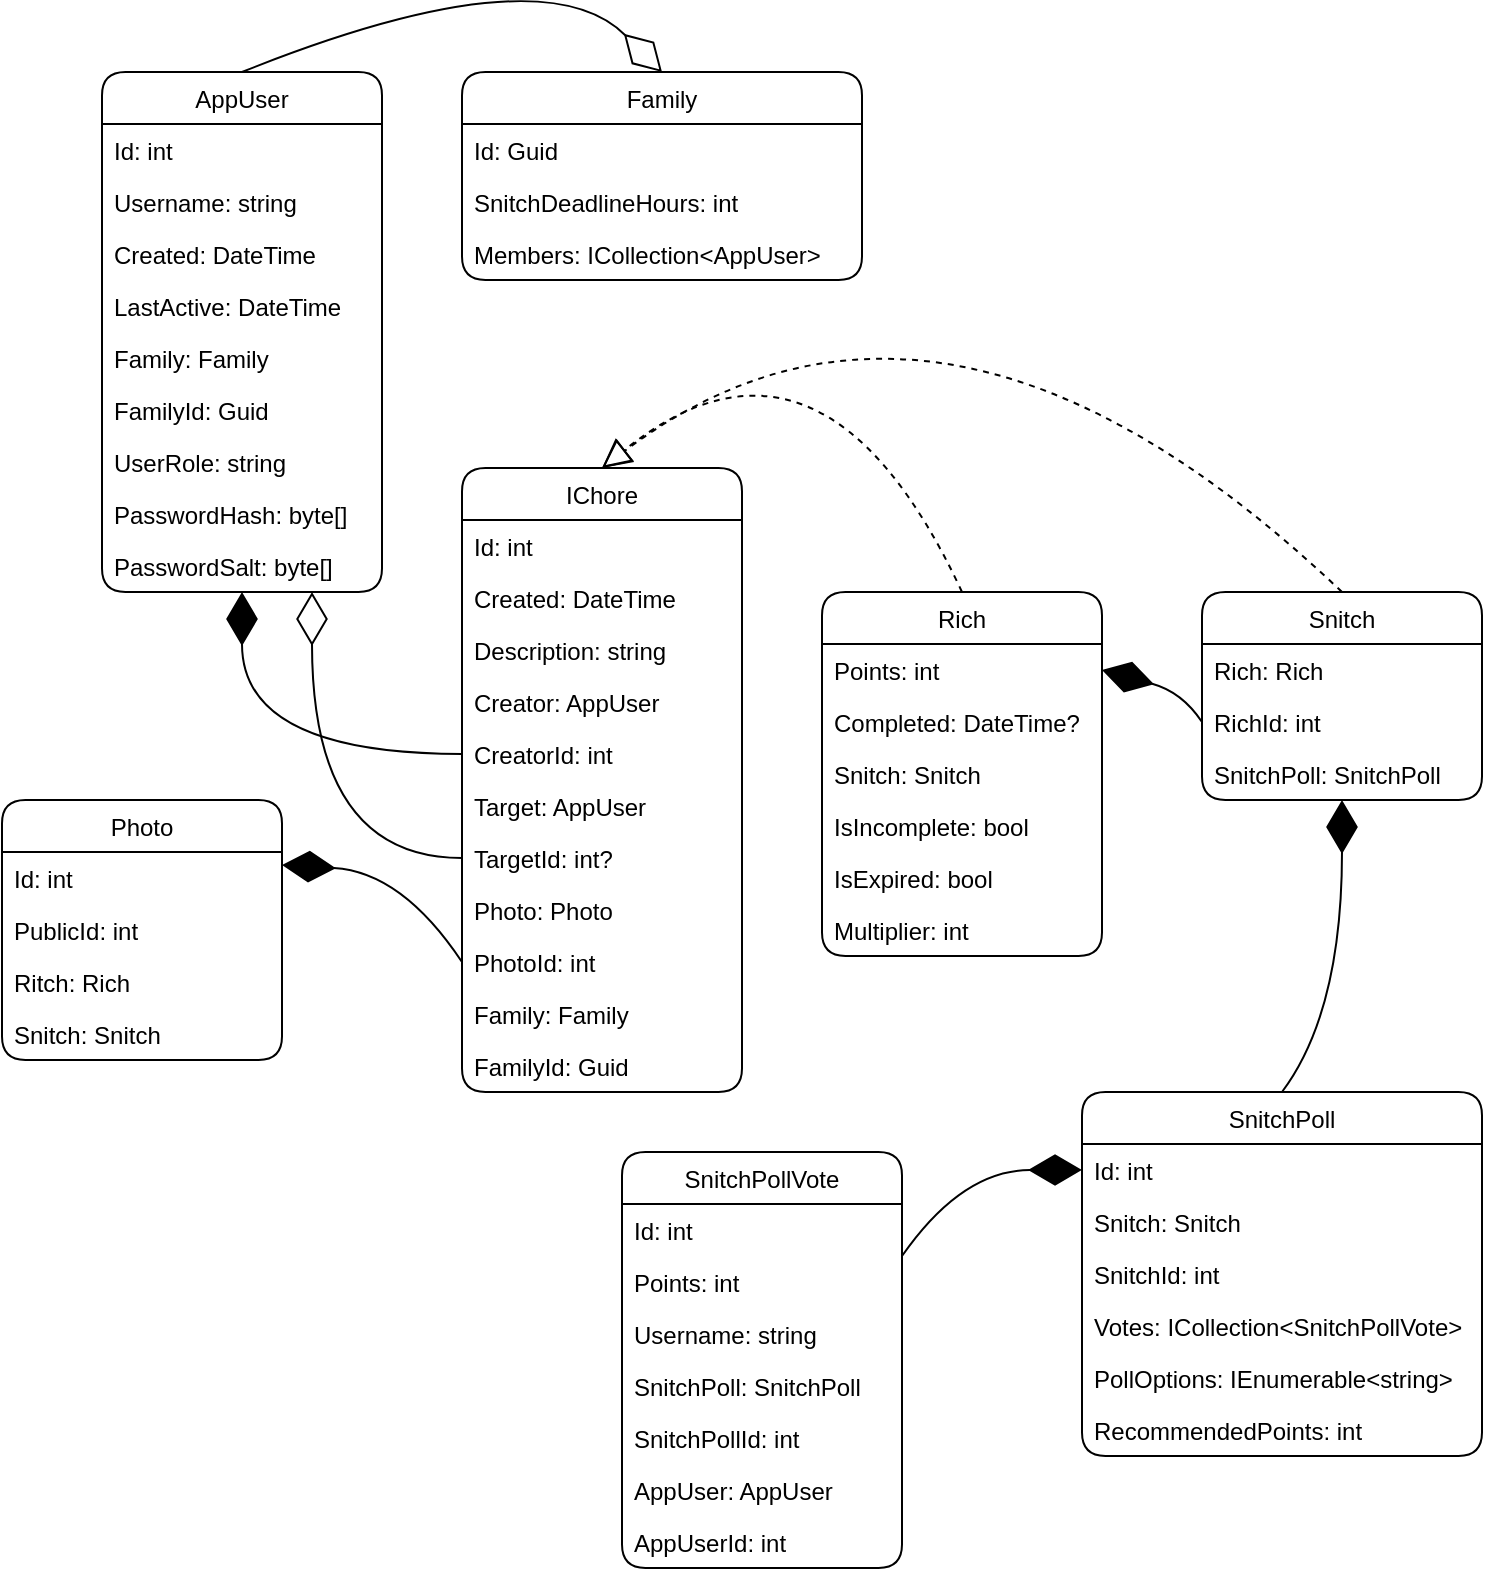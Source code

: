 <mxfile>
    <diagram id="dOdrnFnffW-3Z5tTkbv8" name="Page-1">
        <mxGraphModel dx="161" dy="92" grid="1" gridSize="10" guides="1" tooltips="1" connect="1" arrows="1" fold="1" page="1" pageScale="1" pageWidth="1169" pageHeight="827" math="0" shadow="0">
            <root>
                <mxCell id="0"/>
                <mxCell id="1" parent="0"/>
                <mxCell id="2" value="AppUser" style="swimlane;fontStyle=0;childLayout=stackLayout;horizontal=1;startSize=26;horizontalStack=0;resizeParent=1;resizeParentMax=0;resizeLast=0;collapsible=0;marginBottom=0;expand=1;editable=1;allowArrows=1;rounded=1;" parent="1" vertex="1">
                    <mxGeometry x="160" y="60" width="140" height="260" as="geometry"/>
                </mxCell>
                <mxCell id="3" value="Id: int" style="text;align=left;verticalAlign=top;spacingLeft=4;spacingRight=4;overflow=hidden;rotatable=0;points=[[0,0.5],[1,0.5]];portConstraint=eastwest;expand=1;editable=1;allowArrows=1;rounded=1;" parent="2" vertex="1">
                    <mxGeometry y="26" width="140" height="26" as="geometry"/>
                </mxCell>
                <mxCell id="24" value="Username: string" style="text;align=left;verticalAlign=top;spacingLeft=4;spacingRight=4;overflow=hidden;rotatable=0;points=[[0,0.5],[1,0.5]];portConstraint=eastwest;rounded=1;" parent="2" vertex="1">
                    <mxGeometry y="52" width="140" height="26" as="geometry"/>
                </mxCell>
                <mxCell id="25" value="Created: DateTime" style="text;align=left;verticalAlign=top;spacingLeft=4;spacingRight=4;overflow=hidden;rotatable=0;points=[[0,0.5],[1,0.5]];portConstraint=eastwest;rounded=1;" parent="2" vertex="1">
                    <mxGeometry y="78" width="140" height="26" as="geometry"/>
                </mxCell>
                <mxCell id="26" value="LastActive: DateTime" style="text;align=left;verticalAlign=top;spacingLeft=4;spacingRight=4;overflow=hidden;rotatable=0;points=[[0,0.5],[1,0.5]];portConstraint=eastwest;rounded=1;" parent="2" vertex="1">
                    <mxGeometry y="104" width="140" height="26" as="geometry"/>
                </mxCell>
                <mxCell id="27" value="Family: Family" style="text;align=left;verticalAlign=top;spacingLeft=4;spacingRight=4;overflow=hidden;rotatable=0;points=[[0,0.5],[1,0.5]];portConstraint=eastwest;rounded=1;" parent="2" vertex="1">
                    <mxGeometry y="130" width="140" height="26" as="geometry"/>
                </mxCell>
                <mxCell id="28" value="FamilyId: Guid" style="text;align=left;verticalAlign=top;spacingLeft=4;spacingRight=4;overflow=hidden;rotatable=0;points=[[0,0.5],[1,0.5]];portConstraint=eastwest;rounded=1;" parent="2" vertex="1">
                    <mxGeometry y="156" width="140" height="26" as="geometry"/>
                </mxCell>
                <mxCell id="29" value="UserRole: string" style="text;align=left;verticalAlign=top;spacingLeft=4;spacingRight=4;overflow=hidden;rotatable=0;points=[[0,0.5],[1,0.5]];portConstraint=eastwest;rounded=1;" parent="2" vertex="1">
                    <mxGeometry y="182" width="140" height="26" as="geometry"/>
                </mxCell>
                <mxCell id="30" value="PasswordHash: byte[]" style="text;align=left;verticalAlign=top;spacingLeft=4;spacingRight=4;overflow=hidden;rotatable=0;points=[[0,0.5],[1,0.5]];portConstraint=eastwest;rounded=1;" parent="2" vertex="1">
                    <mxGeometry y="208" width="140" height="26" as="geometry"/>
                </mxCell>
                <mxCell id="31" value="PasswordSalt: byte[]" style="text;align=left;verticalAlign=top;spacingLeft=4;spacingRight=4;overflow=hidden;rotatable=0;points=[[0,0.5],[1,0.5]];portConstraint=eastwest;rounded=1;" parent="2" vertex="1">
                    <mxGeometry y="234" width="140" height="26" as="geometry"/>
                </mxCell>
                <mxCell id="6" value="IChore" style="swimlane;fontStyle=0;childLayout=stackLayout;horizontal=1;startSize=26;horizontalStack=0;resizeParent=1;resizeParentMax=0;resizeLast=0;collapsible=0;marginBottom=0;expand=1;editable=1;allowArrows=1;rounded=1;" parent="1" vertex="1">
                    <mxGeometry x="340" y="258" width="140" height="312" as="geometry"/>
                </mxCell>
                <mxCell id="7" value="Id: int" style="text;align=left;verticalAlign=top;spacingLeft=4;spacingRight=4;overflow=hidden;rotatable=0;points=[[0,0.5],[1,0.5]];portConstraint=eastwest;expand=1;editable=1;allowArrows=1;rounded=1;" parent="6" vertex="1">
                    <mxGeometry y="26" width="140" height="26" as="geometry"/>
                </mxCell>
                <mxCell id="32" value="Created: DateTime" style="text;align=left;verticalAlign=top;spacingLeft=4;spacingRight=4;overflow=hidden;rotatable=0;points=[[0,0.5],[1,0.5]];portConstraint=eastwest;rounded=1;" parent="6" vertex="1">
                    <mxGeometry y="52" width="140" height="26" as="geometry"/>
                </mxCell>
                <mxCell id="33" value="Description: string" style="text;align=left;verticalAlign=top;spacingLeft=4;spacingRight=4;overflow=hidden;rotatable=0;points=[[0,0.5],[1,0.5]];portConstraint=eastwest;rounded=1;" parent="6" vertex="1">
                    <mxGeometry y="78" width="140" height="26" as="geometry"/>
                </mxCell>
                <mxCell id="34" value="Creator: AppUser" style="text;align=left;verticalAlign=top;spacingLeft=4;spacingRight=4;overflow=hidden;rotatable=0;points=[[0,0.5],[1,0.5]];portConstraint=eastwest;rounded=1;" parent="6" vertex="1">
                    <mxGeometry y="104" width="140" height="26" as="geometry"/>
                </mxCell>
                <mxCell id="35" value="CreatorId: int" style="text;align=left;verticalAlign=top;spacingLeft=4;spacingRight=4;overflow=hidden;rotatable=0;points=[[0,0.5],[1,0.5]];portConstraint=eastwest;rounded=1;" parent="6" vertex="1">
                    <mxGeometry y="130" width="140" height="26" as="geometry"/>
                </mxCell>
                <mxCell id="36" value="Target: AppUser" style="text;align=left;verticalAlign=top;spacingLeft=4;spacingRight=4;overflow=hidden;rotatable=0;points=[[0,0.5],[1,0.5]];portConstraint=eastwest;rounded=1;" parent="6" vertex="1">
                    <mxGeometry y="156" width="140" height="26" as="geometry"/>
                </mxCell>
                <mxCell id="37" value="TargetId: int?" style="text;align=left;verticalAlign=top;spacingLeft=4;spacingRight=4;overflow=hidden;rotatable=0;points=[[0,0.5],[1,0.5]];portConstraint=eastwest;rounded=1;" parent="6" vertex="1">
                    <mxGeometry y="182" width="140" height="26" as="geometry"/>
                </mxCell>
                <mxCell id="38" value="Photo: Photo" style="text;align=left;verticalAlign=top;spacingLeft=4;spacingRight=4;overflow=hidden;rotatable=0;points=[[0,0.5],[1,0.5]];portConstraint=eastwest;rounded=1;" parent="6" vertex="1">
                    <mxGeometry y="208" width="140" height="26" as="geometry"/>
                </mxCell>
                <mxCell id="23" value="PhotoId: int" style="text;align=left;verticalAlign=top;spacingLeft=4;spacingRight=4;overflow=hidden;rotatable=0;points=[[0,0.5],[1,0.5]];portConstraint=eastwest;rounded=1;" parent="6" vertex="1">
                    <mxGeometry y="234" width="140" height="26" as="geometry"/>
                </mxCell>
                <mxCell id="39" value="Family: Family" style="text;align=left;verticalAlign=top;spacingLeft=4;spacingRight=4;overflow=hidden;rotatable=0;points=[[0,0.5],[1,0.5]];portConstraint=eastwest;rounded=1;" parent="6" vertex="1">
                    <mxGeometry y="260" width="140" height="26" as="geometry"/>
                </mxCell>
                <mxCell id="40" value="FamilyId: Guid" style="text;align=left;verticalAlign=top;spacingLeft=4;spacingRight=4;overflow=hidden;rotatable=0;points=[[0,0.5],[1,0.5]];portConstraint=eastwest;rounded=1;" parent="6" vertex="1">
                    <mxGeometry y="286" width="140" height="26" as="geometry"/>
                </mxCell>
                <mxCell id="8" value="Family" style="swimlane;fontStyle=0;childLayout=stackLayout;horizontal=1;startSize=26;horizontalStack=0;resizeParent=1;resizeParentMax=0;resizeLast=0;collapsible=0;marginBottom=0;expand=1;editable=1;allowArrows=1;rounded=1;" parent="1" vertex="1">
                    <mxGeometry x="340" y="60" width="200" height="104" as="geometry"/>
                </mxCell>
                <mxCell id="9" value="Id: Guid" style="text;align=left;verticalAlign=top;spacingLeft=4;spacingRight=4;overflow=hidden;rotatable=0;points=[[0,0.5],[1,0.5]];portConstraint=eastwest;expand=1;editable=1;allowArrows=1;rounded=1;" parent="8" vertex="1">
                    <mxGeometry y="26" width="200" height="26" as="geometry"/>
                </mxCell>
                <mxCell id="41" value="SnitchDeadlineHours: int" style="text;align=left;verticalAlign=top;spacingLeft=4;spacingRight=4;overflow=hidden;rotatable=0;points=[[0,0.5],[1,0.5]];portConstraint=eastwest;rounded=1;" parent="8" vertex="1">
                    <mxGeometry y="52" width="200" height="26" as="geometry"/>
                </mxCell>
                <mxCell id="42" value="Members: ICollection&lt;AppUser&gt;" style="text;align=left;verticalAlign=top;spacingLeft=4;spacingRight=4;overflow=hidden;rotatable=0;points=[[0,0.5],[1,0.5]];portConstraint=eastwest;rounded=1;" parent="8" vertex="1">
                    <mxGeometry y="78" width="200" height="26" as="geometry"/>
                </mxCell>
                <mxCell id="10" value="Photo" style="swimlane;fontStyle=0;childLayout=stackLayout;horizontal=1;startSize=26;horizontalStack=0;resizeParent=1;resizeParentMax=0;resizeLast=0;collapsible=0;marginBottom=0;expand=1;editable=1;allowArrows=1;rounded=1;" parent="1" vertex="1">
                    <mxGeometry x="110" y="424" width="140" height="130" as="geometry"/>
                </mxCell>
                <mxCell id="11" value="Id: int" style="text;align=left;verticalAlign=top;spacingLeft=4;spacingRight=4;overflow=hidden;rotatable=0;points=[[0,0.5],[1,0.5]];portConstraint=eastwest;expand=1;editable=1;allowArrows=1;rounded=1;" parent="10" vertex="1">
                    <mxGeometry y="26" width="140" height="26" as="geometry"/>
                </mxCell>
                <mxCell id="21" value="PublicId: int" style="text;align=left;verticalAlign=top;spacingLeft=4;spacingRight=4;overflow=hidden;rotatable=0;points=[[0,0.5],[1,0.5]];portConstraint=eastwest;rounded=1;" parent="10" vertex="1">
                    <mxGeometry y="52" width="140" height="26" as="geometry"/>
                </mxCell>
                <mxCell id="22" value="Ritch: Rich" style="text;align=left;verticalAlign=top;spacingLeft=4;spacingRight=4;overflow=hidden;rotatable=0;points=[[0,0.5],[1,0.5]];portConstraint=eastwest;rounded=1;" parent="10" vertex="1">
                    <mxGeometry y="78" width="140" height="26" as="geometry"/>
                </mxCell>
                <mxCell id="88" value="Snitch: Snitch" style="text;align=left;verticalAlign=top;spacingLeft=4;spacingRight=4;overflow=hidden;rotatable=0;points=[[0,0.5],[1,0.5]];portConstraint=eastwest;rounded=1;" vertex="1" parent="10">
                    <mxGeometry y="104" width="140" height="26" as="geometry"/>
                </mxCell>
                <mxCell id="12" value="Rich" style="swimlane;fontStyle=0;childLayout=stackLayout;horizontal=1;startSize=26;horizontalStack=0;resizeParent=1;resizeParentMax=0;resizeLast=0;collapsible=0;marginBottom=0;expand=1;editable=1;allowArrows=1;rounded=1;" parent="1" vertex="1">
                    <mxGeometry x="520" y="320" width="140" height="182" as="geometry"/>
                </mxCell>
                <mxCell id="13" value="Points: int" style="text;align=left;verticalAlign=top;spacingLeft=4;spacingRight=4;overflow=hidden;rotatable=0;points=[[0,0.5],[1,0.5]];portConstraint=eastwest;expand=1;editable=1;allowArrows=1;rounded=1;" parent="12" vertex="1">
                    <mxGeometry y="26" width="140" height="26" as="geometry"/>
                </mxCell>
                <mxCell id="45" value="Completed: DateTime?" style="text;align=left;verticalAlign=top;spacingLeft=4;spacingRight=4;overflow=hidden;rotatable=0;points=[[0,0.5],[1,0.5]];portConstraint=eastwest;rounded=1;" parent="12" vertex="1">
                    <mxGeometry y="52" width="140" height="26" as="geometry"/>
                </mxCell>
                <mxCell id="46" value="Snitch: Snitch" style="text;align=left;verticalAlign=top;spacingLeft=4;spacingRight=4;overflow=hidden;rotatable=0;points=[[0,0.5],[1,0.5]];portConstraint=eastwest;rounded=1;" parent="12" vertex="1">
                    <mxGeometry y="78" width="140" height="26" as="geometry"/>
                </mxCell>
                <mxCell id="47" value="IsIncomplete: bool" style="text;align=left;verticalAlign=top;spacingLeft=4;spacingRight=4;overflow=hidden;rotatable=0;points=[[0,0.5],[1,0.5]];portConstraint=eastwest;rounded=1;" parent="12" vertex="1">
                    <mxGeometry y="104" width="140" height="26" as="geometry"/>
                </mxCell>
                <mxCell id="48" value="IsExpired: bool" style="text;align=left;verticalAlign=top;spacingLeft=4;spacingRight=4;overflow=hidden;rotatable=0;points=[[0,0.5],[1,0.5]];portConstraint=eastwest;rounded=1;" parent="12" vertex="1">
                    <mxGeometry y="130" width="140" height="26" as="geometry"/>
                </mxCell>
                <mxCell id="49" value="Multiplier: int" style="text;align=left;verticalAlign=top;spacingLeft=4;spacingRight=4;overflow=hidden;rotatable=0;points=[[0,0.5],[1,0.5]];portConstraint=eastwest;rounded=1;" parent="12" vertex="1">
                    <mxGeometry y="156" width="140" height="26" as="geometry"/>
                </mxCell>
                <mxCell id="14" value="Snitch" style="swimlane;fontStyle=0;childLayout=stackLayout;horizontal=1;startSize=26;horizontalStack=0;resizeParent=1;resizeParentMax=0;resizeLast=0;collapsible=0;marginBottom=0;expand=1;editable=1;allowArrows=1;rounded=1;" parent="1" vertex="1">
                    <mxGeometry x="710" y="320" width="140" height="104" as="geometry"/>
                </mxCell>
                <mxCell id="15" value="Rich: Rich" style="text;align=left;verticalAlign=top;spacingLeft=4;spacingRight=4;overflow=hidden;rotatable=0;points=[[0,0.5],[1,0.5]];portConstraint=eastwest;expand=1;editable=1;allowArrows=1;rounded=1;" parent="14" vertex="1">
                    <mxGeometry y="26" width="140" height="26" as="geometry"/>
                </mxCell>
                <mxCell id="43" value="RichId: int" style="text;align=left;verticalAlign=top;spacingLeft=4;spacingRight=4;overflow=hidden;rotatable=0;points=[[0,0.5],[1,0.5]];portConstraint=eastwest;rounded=1;" parent="14" vertex="1">
                    <mxGeometry y="52" width="140" height="26" as="geometry"/>
                </mxCell>
                <mxCell id="44" value="SnitchPoll: SnitchPoll" style="text;align=left;verticalAlign=top;spacingLeft=4;spacingRight=4;overflow=hidden;rotatable=0;points=[[0,0.5],[1,0.5]];portConstraint=eastwest;rounded=1;" parent="14" vertex="1">
                    <mxGeometry y="78" width="140" height="26" as="geometry"/>
                </mxCell>
                <mxCell id="17" value="SnitchPoll" style="swimlane;fontStyle=0;childLayout=stackLayout;horizontal=1;startSize=26;horizontalStack=0;resizeParent=1;resizeParentMax=0;resizeLast=0;collapsible=0;marginBottom=0;expand=1;editable=1;allowArrows=1;rounded=1;" parent="1" vertex="1">
                    <mxGeometry x="650" y="570" width="200" height="182" as="geometry"/>
                </mxCell>
                <mxCell id="18" value="Id: int" style="text;align=left;verticalAlign=top;spacingLeft=4;spacingRight=4;overflow=hidden;rotatable=0;points=[[0,0.5],[1,0.5]];portConstraint=eastwest;expand=1;editable=1;allowArrows=1;rounded=1;" parent="17" vertex="1">
                    <mxGeometry y="26" width="200" height="26" as="geometry"/>
                </mxCell>
                <mxCell id="50" value="Snitch: Snitch" style="text;align=left;verticalAlign=top;spacingLeft=4;spacingRight=4;overflow=hidden;rotatable=0;points=[[0,0.5],[1,0.5]];portConstraint=eastwest;rounded=1;" parent="17" vertex="1">
                    <mxGeometry y="52" width="200" height="26" as="geometry"/>
                </mxCell>
                <mxCell id="51" value="SnitchId: int" style="text;align=left;verticalAlign=top;spacingLeft=4;spacingRight=4;overflow=hidden;rotatable=0;points=[[0,0.5],[1,0.5]];portConstraint=eastwest;rounded=1;" parent="17" vertex="1">
                    <mxGeometry y="78" width="200" height="26" as="geometry"/>
                </mxCell>
                <mxCell id="52" value="Votes: ICollection&lt;SnitchPollVote&gt;" style="text;align=left;verticalAlign=top;spacingLeft=4;spacingRight=4;overflow=hidden;rotatable=0;points=[[0,0.5],[1,0.5]];portConstraint=eastwest;rounded=1;" parent="17" vertex="1">
                    <mxGeometry y="104" width="200" height="26" as="geometry"/>
                </mxCell>
                <mxCell id="53" value="PollOptions: IEnumerable&lt;string&gt;" style="text;align=left;verticalAlign=top;spacingLeft=4;spacingRight=4;overflow=hidden;rotatable=0;points=[[0,0.5],[1,0.5]];portConstraint=eastwest;rounded=1;" parent="17" vertex="1">
                    <mxGeometry y="130" width="200" height="26" as="geometry"/>
                </mxCell>
                <mxCell id="54" value="RecommendedPoints: int" style="text;align=left;verticalAlign=top;spacingLeft=4;spacingRight=4;overflow=hidden;rotatable=0;points=[[0,0.5],[1,0.5]];portConstraint=eastwest;rounded=1;" parent="17" vertex="1">
                    <mxGeometry y="156" width="200" height="26" as="geometry"/>
                </mxCell>
                <mxCell id="19" value="SnitchPollVote" style="swimlane;fontStyle=0;childLayout=stackLayout;horizontal=1;startSize=26;horizontalStack=0;resizeParent=1;resizeParentMax=0;resizeLast=0;collapsible=0;marginBottom=0;expand=1;editable=1;allowArrows=1;rounded=1;" parent="1" vertex="1">
                    <mxGeometry x="420" y="600" width="140" height="208" as="geometry">
                        <mxRectangle x="650" y="280" width="110" height="26" as="alternateBounds"/>
                    </mxGeometry>
                </mxCell>
                <mxCell id="20" value="Id: int" style="text;align=left;verticalAlign=top;spacingLeft=4;spacingRight=4;overflow=hidden;rotatable=0;points=[[0,0.5],[1,0.5]];portConstraint=eastwest;expand=1;editable=1;allowArrows=1;rounded=1;" parent="19" vertex="1">
                    <mxGeometry y="26" width="140" height="26" as="geometry"/>
                </mxCell>
                <mxCell id="55" value="Points: int" style="text;align=left;verticalAlign=top;spacingLeft=4;spacingRight=4;overflow=hidden;rotatable=0;points=[[0,0.5],[1,0.5]];portConstraint=eastwest;rounded=1;" parent="19" vertex="1">
                    <mxGeometry y="52" width="140" height="26" as="geometry"/>
                </mxCell>
                <mxCell id="56" value="Username: string" style="text;align=left;verticalAlign=top;spacingLeft=4;spacingRight=4;overflow=hidden;rotatable=0;points=[[0,0.5],[1,0.5]];portConstraint=eastwest;rounded=1;" parent="19" vertex="1">
                    <mxGeometry y="78" width="140" height="26" as="geometry"/>
                </mxCell>
                <mxCell id="57" value="SnitchPoll: SnitchPoll" style="text;align=left;verticalAlign=top;spacingLeft=4;spacingRight=4;overflow=hidden;rotatable=0;points=[[0,0.5],[1,0.5]];portConstraint=eastwest;rounded=1;" parent="19" vertex="1">
                    <mxGeometry y="104" width="140" height="26" as="geometry"/>
                </mxCell>
                <mxCell id="58" value="SnitchPollId: int" style="text;align=left;verticalAlign=top;spacingLeft=4;spacingRight=4;overflow=hidden;rotatable=0;points=[[0,0.5],[1,0.5]];portConstraint=eastwest;rounded=1;" parent="19" vertex="1">
                    <mxGeometry y="130" width="140" height="26" as="geometry"/>
                </mxCell>
                <mxCell id="59" value="AppUser: AppUser" style="text;align=left;verticalAlign=top;spacingLeft=4;spacingRight=4;overflow=hidden;rotatable=0;points=[[0,0.5],[1,0.5]];portConstraint=eastwest;rounded=1;" parent="19" vertex="1">
                    <mxGeometry y="156" width="140" height="26" as="geometry"/>
                </mxCell>
                <mxCell id="60" value="AppUserId: int" style="text;align=left;verticalAlign=top;spacingLeft=4;spacingRight=4;overflow=hidden;rotatable=0;points=[[0,0.5],[1,0.5]];portConstraint=eastwest;rounded=1;" parent="19" vertex="1">
                    <mxGeometry y="182" width="140" height="26" as="geometry"/>
                </mxCell>
                <mxCell id="73" value="" style="endArrow=diamondThin;endFill=1;endSize=24;html=1;entryX=0.5;entryY=1;entryDx=0;entryDy=0;exitX=0.5;exitY=0;exitDx=0;exitDy=0;curved=1;" parent="1" source="17" target="14" edge="1">
                    <mxGeometry width="160" relative="1" as="geometry">
                        <mxPoint x="710" y="510" as="sourcePoint"/>
                        <mxPoint x="870" y="510" as="targetPoint"/>
                        <Array as="points">
                            <mxPoint x="780" y="530"/>
                        </Array>
                    </mxGeometry>
                </mxCell>
                <mxCell id="76" value="" style="endArrow=diamondThin;endFill=0;endSize=24;html=1;entryX=0.5;entryY=0;entryDx=0;entryDy=0;exitX=0.5;exitY=0;exitDx=0;exitDy=0;curved=1;" parent="1" source="2" target="8" edge="1">
                    <mxGeometry width="160" relative="1" as="geometry">
                        <mxPoint x="630" y="80" as="sourcePoint"/>
                        <mxPoint x="790" y="80" as="targetPoint"/>
                        <Array as="points">
                            <mxPoint x="380"/>
                        </Array>
                    </mxGeometry>
                </mxCell>
                <mxCell id="78" value="" style="endArrow=diamondThin;endFill=1;endSize=24;html=1;entryX=0;entryY=0.5;entryDx=0;entryDy=0;exitX=1;exitY=0.25;exitDx=0;exitDy=0;curved=1;" parent="1" source="19" target="18" edge="1">
                    <mxGeometry width="160" relative="1" as="geometry">
                        <mxPoint x="470" y="570" as="sourcePoint"/>
                        <mxPoint x="630" y="570" as="targetPoint"/>
                        <Array as="points">
                            <mxPoint x="590" y="609"/>
                        </Array>
                    </mxGeometry>
                </mxCell>
                <mxCell id="79" value="" style="endArrow=diamondThin;endFill=1;endSize=24;html=1;entryX=0.5;entryY=1;entryDx=0;entryDy=0;curved=1;" parent="1" target="2" edge="1">
                    <mxGeometry width="160" relative="1" as="geometry">
                        <mxPoint x="340" y="401" as="sourcePoint"/>
                        <mxPoint x="760" y="200" as="targetPoint"/>
                        <Array as="points">
                            <mxPoint x="230" y="401"/>
                        </Array>
                    </mxGeometry>
                </mxCell>
                <mxCell id="80" value="" style="endArrow=diamondThin;endFill=0;endSize=24;html=1;exitX=0;exitY=0.5;exitDx=0;exitDy=0;entryX=0.75;entryY=1;entryDx=0;entryDy=0;curved=1;" parent="1" source="37" target="2" edge="1">
                    <mxGeometry width="160" relative="1" as="geometry">
                        <mxPoint x="300" y="570" as="sourcePoint"/>
                        <mxPoint x="460" y="570" as="targetPoint"/>
                        <Array as="points">
                            <mxPoint x="265" y="453"/>
                        </Array>
                    </mxGeometry>
                </mxCell>
                <mxCell id="83" value="" style="endArrow=diamondThin;endFill=1;endSize=24;html=1;entryX=1;entryY=0.5;entryDx=0;entryDy=0;exitX=0;exitY=0.5;exitDx=0;exitDy=0;curved=1;" parent="1" source="43" target="13" edge="1">
                    <mxGeometry width="160" relative="1" as="geometry">
                        <mxPoint x="840" y="520" as="sourcePoint"/>
                        <mxPoint x="1000" y="520" as="targetPoint"/>
                        <Array as="points">
                            <mxPoint x="700" y="370"/>
                        </Array>
                    </mxGeometry>
                </mxCell>
                <mxCell id="84" value="" style="endArrow=block;dashed=1;endFill=0;endSize=12;html=1;entryX=0.5;entryY=0;entryDx=0;entryDy=0;exitX=0.5;exitY=0;exitDx=0;exitDy=0;curved=1;" edge="1" parent="1" source="12" target="6">
                    <mxGeometry width="160" relative="1" as="geometry">
                        <mxPoint x="550" y="260" as="sourcePoint"/>
                        <mxPoint x="710" y="260" as="targetPoint"/>
                        <Array as="points">
                            <mxPoint x="520" y="170"/>
                        </Array>
                    </mxGeometry>
                </mxCell>
                <mxCell id="85" value="" style="endArrow=block;dashed=1;endFill=0;endSize=12;html=1;entryX=0.5;entryY=0;entryDx=0;entryDy=0;exitX=0.5;exitY=0;exitDx=0;exitDy=0;curved=1;" edge="1" parent="1" source="14" target="6">
                    <mxGeometry width="160" relative="1" as="geometry">
                        <mxPoint x="660" y="250" as="sourcePoint"/>
                        <mxPoint x="820" y="250" as="targetPoint"/>
                        <Array as="points">
                            <mxPoint x="580" y="130"/>
                        </Array>
                    </mxGeometry>
                </mxCell>
                <mxCell id="87" value="" style="endArrow=diamondThin;endFill=1;endSize=24;html=1;entryX=1;entryY=0.25;entryDx=0;entryDy=0;exitX=0;exitY=0.5;exitDx=0;exitDy=0;curved=1;" edge="1" parent="1" source="23" target="10">
                    <mxGeometry width="160" relative="1" as="geometry">
                        <mxPoint x="190" y="620" as="sourcePoint"/>
                        <mxPoint x="350" y="620" as="targetPoint"/>
                        <Array as="points">
                            <mxPoint x="310" y="460"/>
                        </Array>
                    </mxGeometry>
                </mxCell>
            </root>
        </mxGraphModel>
    </diagram>
</mxfile>